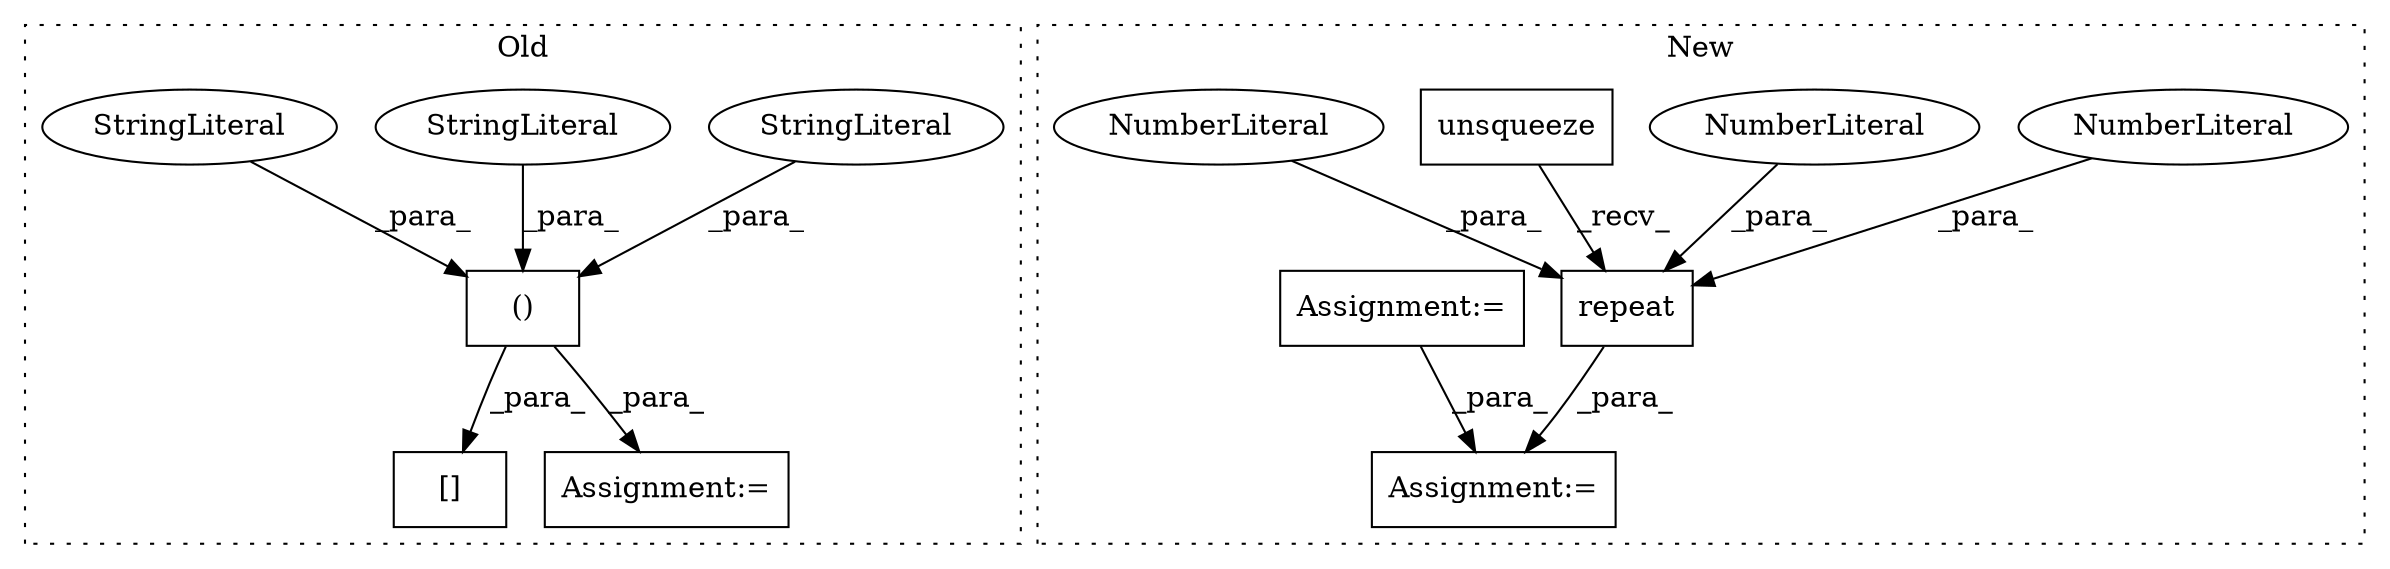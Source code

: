 digraph G {
subgraph cluster0 {
1 [label="()" a="106" s="1432" l="93" shape="box"];
5 [label="[]" a="2" s="1417,1525" l="15,2" shape="box"];
6 [label="StringLiteral" a="45" s="1509" l="16" shape="ellipse"];
8 [label="StringLiteral" a="45" s="1432" l="16" shape="ellipse"];
11 [label="StringLiteral" a="45" s="1461" l="16" shape="ellipse"];
12 [label="Assignment:=" a="7" s="1616" l="1" shape="box"];
label = "Old";
style="dotted";
}
subgraph cluster1 {
2 [label="repeat" a="32" s="1305,1329" l="7,1" shape="box"];
3 [label="Assignment:=" a="7" s="1455" l="1" shape="box"];
4 [label="NumberLiteral" a="34" s="1314" l="1" shape="ellipse"];
7 [label="NumberLiteral" a="34" s="1328" l="1" shape="ellipse"];
9 [label="unsqueeze" a="32" s="1292,1303" l="10,1" shape="box"];
10 [label="NumberLiteral" a="34" s="1312" l="1" shape="ellipse"];
13 [label="Assignment:=" a="7" s="1210" l="1" shape="box"];
label = "New";
style="dotted";
}
1 -> 12 [label="_para_"];
1 -> 5 [label="_para_"];
2 -> 3 [label="_para_"];
4 -> 2 [label="_para_"];
6 -> 1 [label="_para_"];
7 -> 2 [label="_para_"];
8 -> 1 [label="_para_"];
9 -> 2 [label="_recv_"];
10 -> 2 [label="_para_"];
11 -> 1 [label="_para_"];
13 -> 3 [label="_para_"];
}